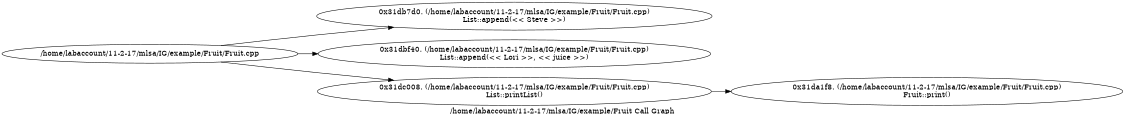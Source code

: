 digraph "/home/labaccount/11-2-17/mlsa/IG/example/Fruit Call Graph" {
	graph [dpi=300
		rankdir=LR
		size="7.5, 10"
		label="/home/labaccount/11-2-17/mlsa/IG/example/Fruit Call Graph"
	];

	Node0x413406001 [shape=oval, label="/home/labaccount/11-2-17/mlsa/IG/example/Fruit/Fruit.cpp"];
	Node0x511778678 [shape=oval, label="0x31db7d0. (/home/labaccount/11-2-17/mlsa/IG/example/Fruit/Fruit.cpp)\nList::append(<< Steve >>)"];
	Node0x413406001 -> Node0x511778678;
	Node0x747063861 [shape=oval, label="0x31dbf40. (/home/labaccount/11-2-17/mlsa/IG/example/Fruit/Fruit.cpp)\nList::append(<< Lori >>, << juice >>)"];
	Node0x413406001 -> Node0x747063861;
	Node0x123073049 [shape=oval, label="0x31dc008. (/home/labaccount/11-2-17/mlsa/IG/example/Fruit/Fruit.cpp)\nList::printList()"];
	Node0x413406001 -> Node0x123073049;
	Node0x499119336 [shape=oval, label="0x31da1f8. (/home/labaccount/11-2-17/mlsa/IG/example/Fruit/Fruit.cpp)\nFruit::print()"];
	Node0x123073049 -> Node0x499119336;
}